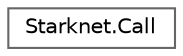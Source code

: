 digraph "Graphical Class Hierarchy"
{
 // LATEX_PDF_SIZE
  bgcolor="transparent";
  edge [fontname=Helvetica,fontsize=10,labelfontname=Helvetica,labelfontsize=10];
  node [fontname=Helvetica,fontsize=10,shape=box,height=0.2,width=0.4];
  rankdir="LR";
  Node0 [id="Node000000",label="Starknet.Call",height=0.2,width=0.4,color="grey40", fillcolor="white", style="filled",URL="$struct_starknet_1_1_call.html",tooltip=" "];
}

